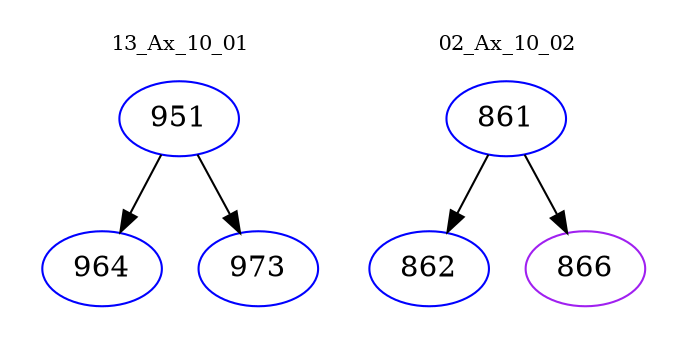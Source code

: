 digraph{
subgraph cluster_0 {
color = white
label = "13_Ax_10_01";
fontsize=10;
T0_951 [label="951", color="blue"]
T0_951 -> T0_964 [color="black"]
T0_964 [label="964", color="blue"]
T0_951 -> T0_973 [color="black"]
T0_973 [label="973", color="blue"]
}
subgraph cluster_1 {
color = white
label = "02_Ax_10_02";
fontsize=10;
T1_861 [label="861", color="blue"]
T1_861 -> T1_862 [color="black"]
T1_862 [label="862", color="blue"]
T1_861 -> T1_866 [color="black"]
T1_866 [label="866", color="purple"]
}
}
